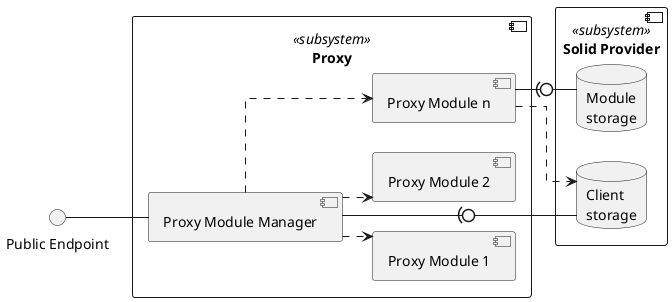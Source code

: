 @startuml Logical_Topology_A
left to right direction
skinparam linetype ortho
skinparam nodesep 30
skinparam ranksep 30
interface "Public Endpoint" as PE
component "Proxy" as proxy <<subsystem>>{
    component "Proxy Module Manager" as MM
    component "Proxy Module 1" as M1
    component "Proxy Module 2" as M2
    component "Proxy Module n" as MN
}
component "Solid Provider" as P <<subsystem>>{
    database "Client\nstorage" as CU
    database "Module\nstorage" as SM
}
PE -- MM
MM ..> M1
MM ..> M2
MM ..> MN
MM -(0- CU
MN -(0- SM
MN ..> CU
@enduml